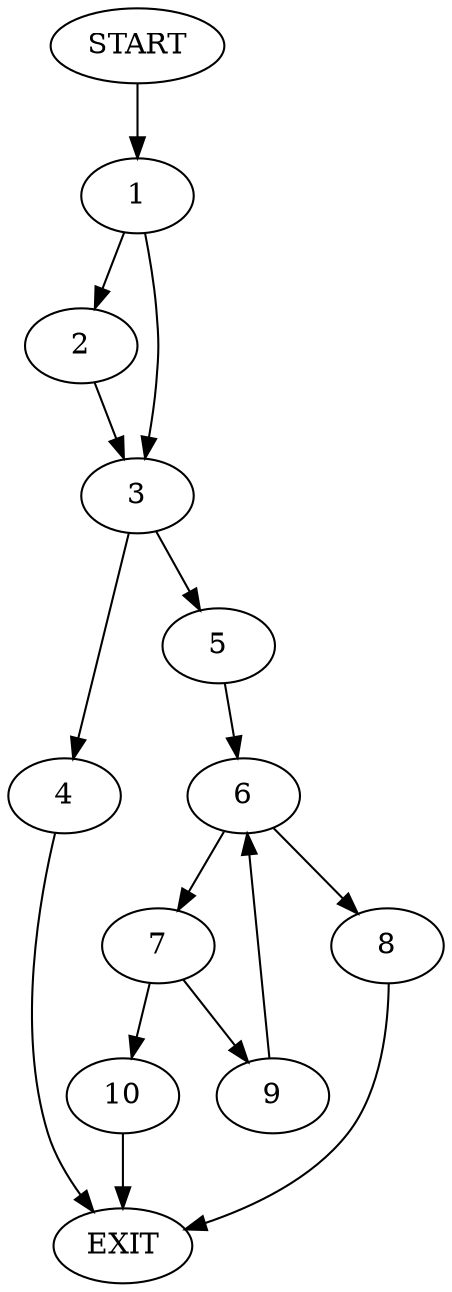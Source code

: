 digraph {
0 [label="START"]
11 [label="EXIT"]
0 -> 1
1 -> 2
1 -> 3
2 -> 3
3 -> 4
3 -> 5
5 -> 6
4 -> 11
6 -> 7
6 -> 8
7 -> 9
7 -> 10
8 -> 11
9 -> 6
10 -> 11
}
